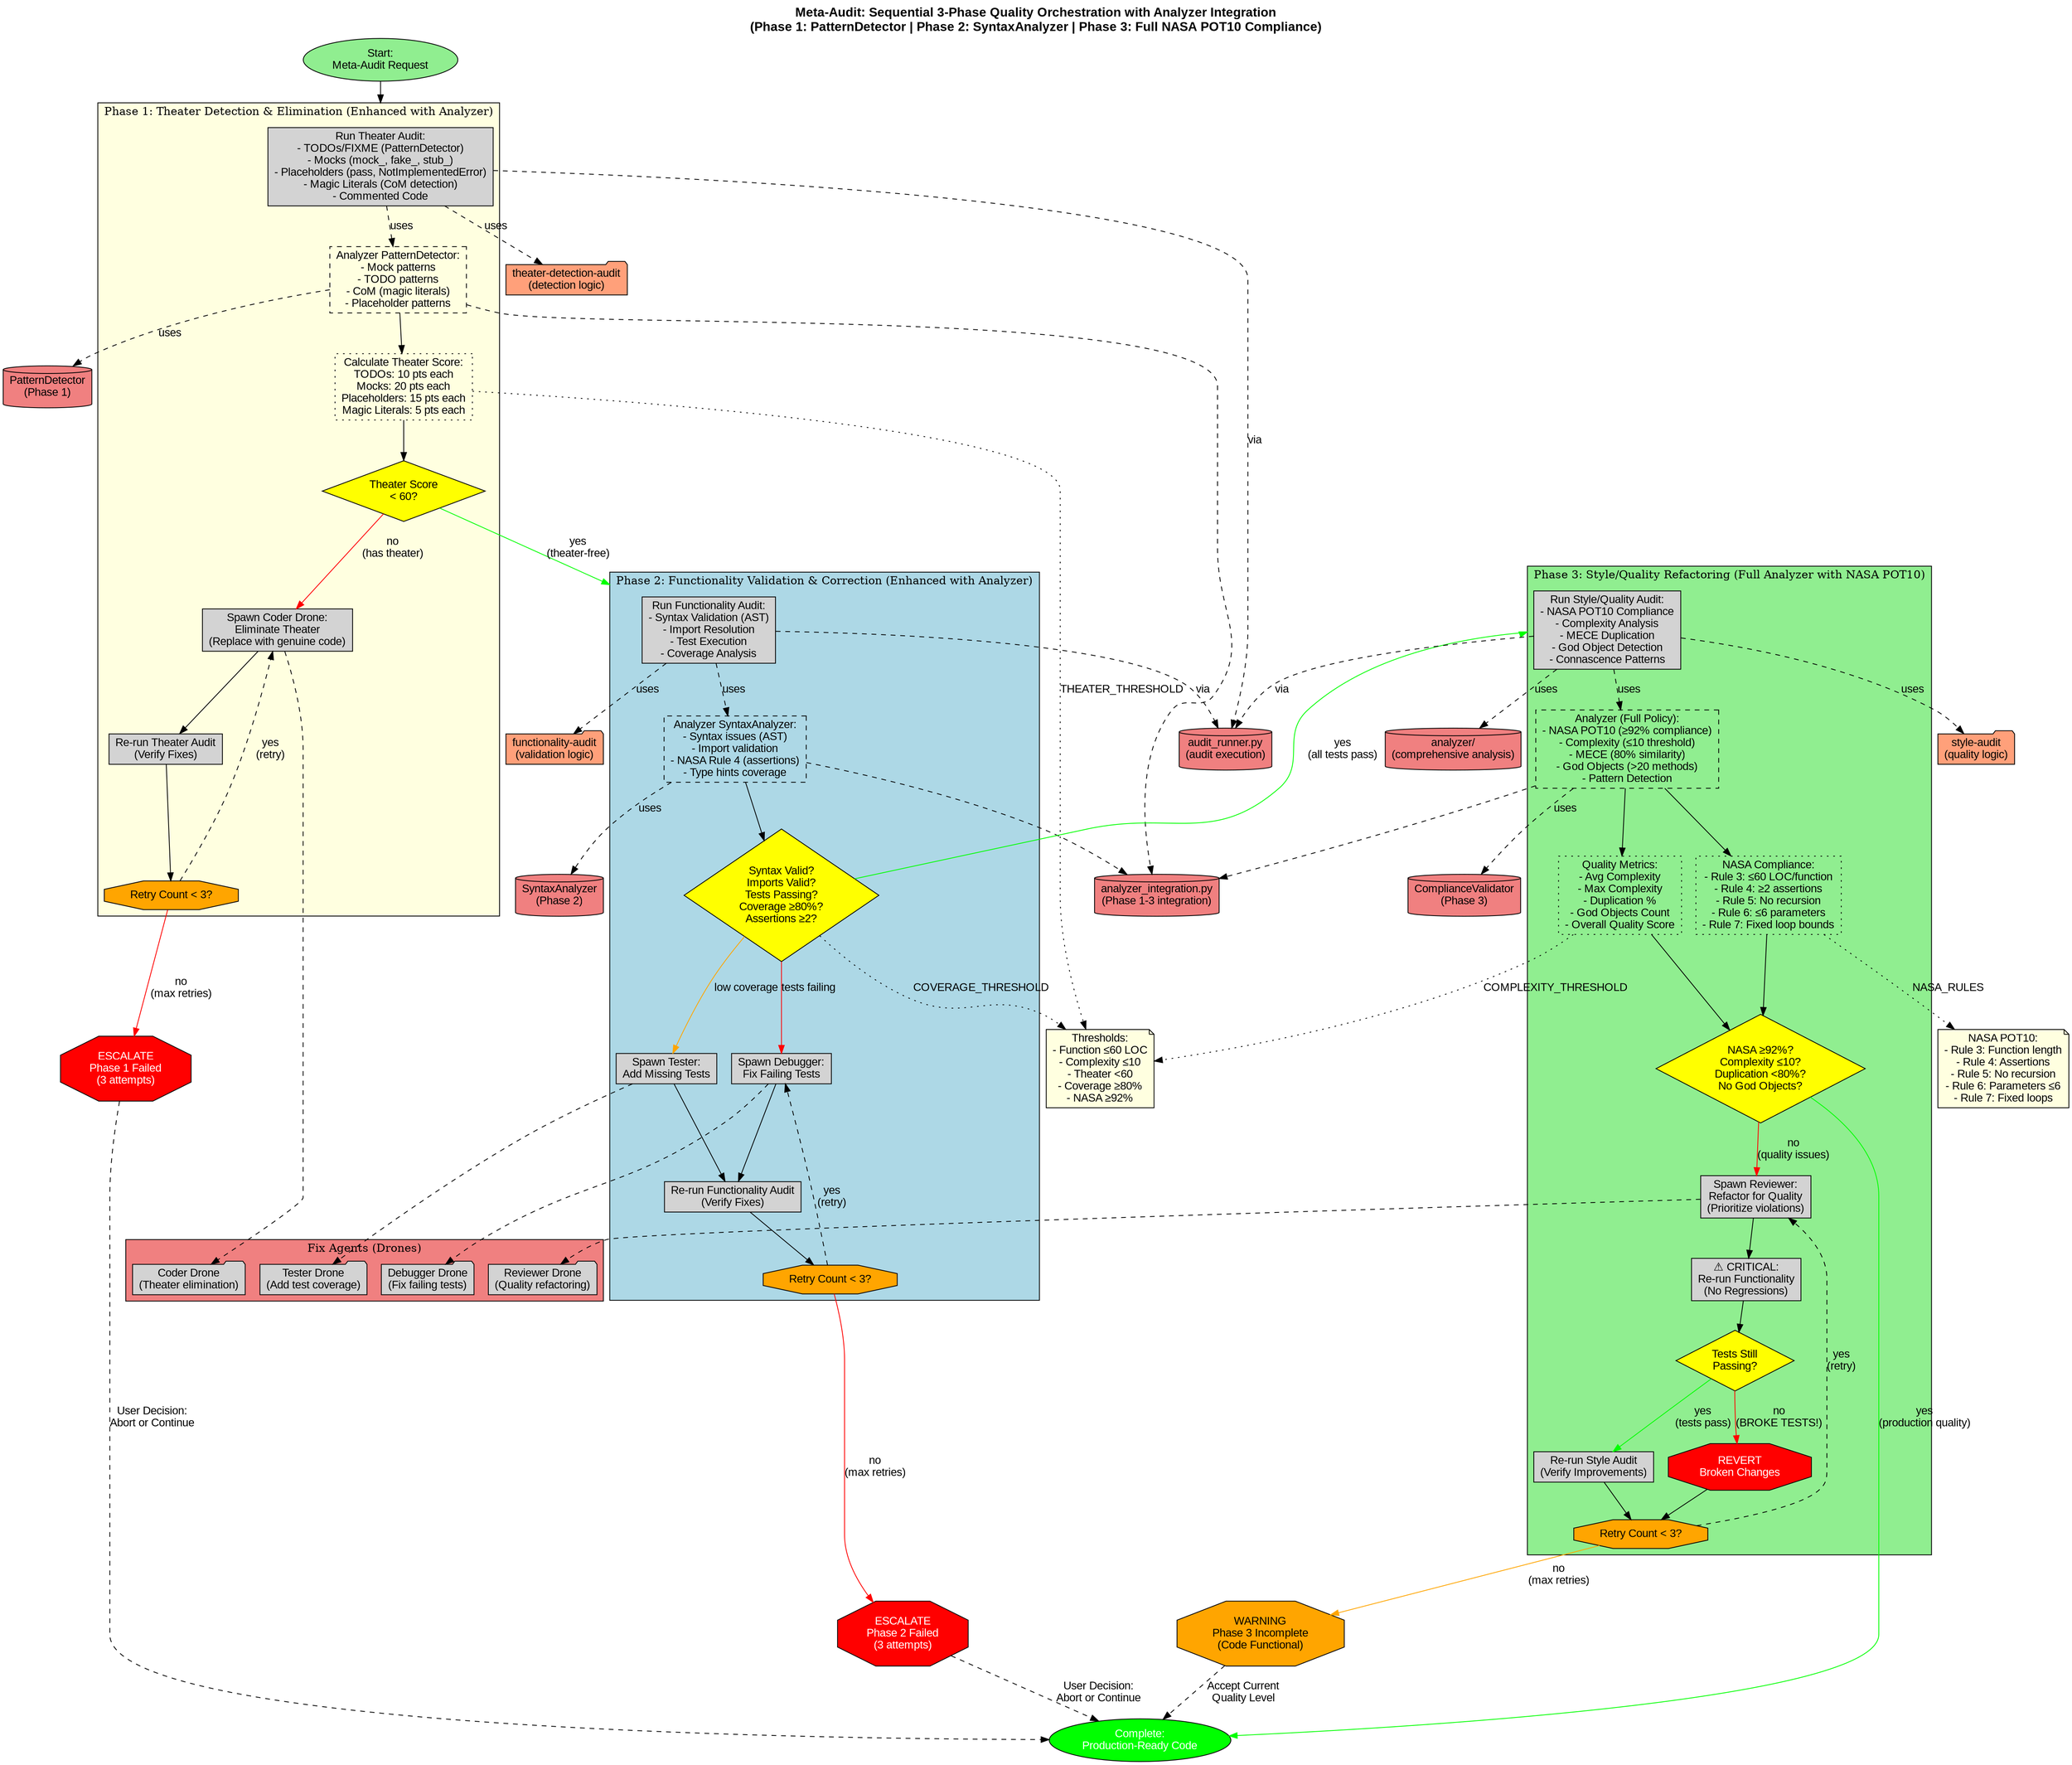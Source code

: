 digraph MetaAudit {
    rankdir=TB;
    compound=true;
    node [shape=box, style=filled, fontname="Arial"];
    edge [fontname="Arial"];

    // Start and end
    start [shape=ellipse, label="Start:\nMeta-Audit Request", fillcolor=lightgreen];
    end [shape=ellipse, label="Complete:\nProduction-Ready Code", fillcolor=green, fontcolor=white];

    // PHASE 1: Theater Detection & Elimination (Enhanced with PatternDetector)
    subgraph cluster_phase1 {
        label="Phase 1: Theater Detection & Elimination (Enhanced with Analyzer)";
        fillcolor=lightyellow;
        style=filled;

        p1_audit [label="Run Theater Audit:\n- TODOs/FIXME (PatternDetector)\n- Mocks (mock_, fake_, stub_)\n- Placeholders (pass, NotImplementedError)\n- Magic Literals (CoM detection)\n- Commented Code"];
        p1_analyzer_patterns [label="Analyzer PatternDetector:\n- Mock patterns\n- TODO patterns\n- CoM (magic literals)\n- Placeholder patterns", fillcolor=lightyellow, style=dashed];
        p1_score [label="Calculate Theater Score:\nTODOs: 10 pts each\nMocks: 20 pts each\nPlaceholders: 15 pts each\nMagic Literals: 5 pts each", fillcolor=lightyellow, style=dotted];
        p1_decision [shape=diamond, label="Theater Score\n< 60?", fillcolor=yellow];
        p1_spawn [label="Spawn Coder Drone:\nEliminate Theater\n(Replace with genuine code)"];
        p1_verify [label="Re-run Theater Audit\n(Verify Fixes)"];
        p1_retry [shape=octagon, label="Retry Count < 3?", fillcolor=orange];

        p1_audit -> p1_analyzer_patterns [style=dashed, label="uses"];
        p1_analyzer_patterns -> p1_score;
        p1_score -> p1_decision;
        p1_decision -> p1_spawn [label="no\n(has theater)", color=red];
        p1_spawn -> p1_verify;
        p1_verify -> p1_retry;
        p1_retry -> p1_spawn [label="yes\n(retry)", style=dashed];
    }

    // PHASE 2: Functionality Validation & Correction (Enhanced with SyntaxAnalyzer)
    subgraph cluster_phase2 {
        label="Phase 2: Functionality Validation & Correction (Enhanced with Analyzer)";
        fillcolor=lightblue;
        style=filled;

        p2_audit [label="Run Functionality Audit:\n- Syntax Validation (AST)\n- Import Resolution\n- Test Execution\n- Coverage Analysis"];
        p2_analyzer_syntax [label="Analyzer SyntaxAnalyzer:\n- Syntax issues (AST)\n- Import validation\n- NASA Rule 4 (assertions)\n- Type hints coverage", fillcolor=lightblue, style=dashed];
        p2_decision [shape=diamond, label="Syntax Valid?\nImports Valid?\nTests Passing?\nCoverage ≥80%?\nAssertions ≥2?", fillcolor=yellow];
        p2_spawn_debugger [label="Spawn Debugger:\nFix Failing Tests"];
        p2_spawn_tester [label="Spawn Tester:\nAdd Missing Tests"];
        p2_verify [label="Re-run Functionality Audit\n(Verify Fixes)"];
        p2_retry [shape=octagon, label="Retry Count < 3?", fillcolor=orange];

        p2_audit -> p2_analyzer_syntax [style=dashed, label="uses"];
        p2_analyzer_syntax -> p2_decision;
        p2_decision -> p2_spawn_debugger [label="tests failing", color=red];
        p2_decision -> p2_spawn_tester [label="low coverage", color=orange];
        p2_spawn_debugger -> p2_verify;
        p2_spawn_tester -> p2_verify;
        p2_verify -> p2_retry;
        p2_retry -> p2_spawn_debugger [label="yes\n(retry)", style=dashed];
    }

    // PHASE 3: Style/Quality Refactoring (Full Analyzer Integration)
    subgraph cluster_phase3 {
        label="Phase 3: Style/Quality Refactoring (Full Analyzer with NASA POT10)";
        fillcolor=lightgreen;
        style=filled;

        p3_audit [label="Run Style/Quality Audit:\n- NASA POT10 Compliance\n- Complexity Analysis\n- MECE Duplication\n- God Object Detection\n- Connascence Patterns"];
        p3_analyzer_full [label="Analyzer (Full Policy):\n- NASA POT10 (≥92% compliance)\n- Complexity (≤10 threshold)\n- MECE (80% similarity)\n- God Objects (>20 methods)\n- Pattern Detection", fillcolor=lightgreen, style=dashed];
        p3_nasa_check [label="NASA Compliance:\n- Rule 3: ≤60 LOC/function\n- Rule 4: ≥2 assertions\n- Rule 5: No recursion\n- Rule 6: ≤6 parameters\n- Rule 7: Fixed loop bounds", fillcolor=lightgreen, style=dotted];
        p3_quality_metrics [label="Quality Metrics:\n- Avg Complexity\n- Max Complexity\n- Duplication %\n- God Objects Count\n- Overall Quality Score", fillcolor=lightgreen, style=dotted];
        p3_decision [shape=diamond, label="NASA ≥92%?\nComplexity ≤10?\nDuplication <80%?\nNo God Objects?", fillcolor=yellow];
        p3_spawn [label="Spawn Reviewer:\nRefactor for Quality\n(Prioritize violations)"];
        p3_regression [label="⚠️ CRITICAL:\nRe-run Functionality\n(No Regressions)"];
        p3_regression_check [shape=diamond, label="Tests Still\nPassing?", fillcolor=yellow];
        p3_revert [shape=octagon, label="REVERT\nBroken Changes", fillcolor=red, fontcolor=white];
        p3_verify [label="Re-run Style Audit\n(Verify Improvements)"];
        p3_retry [shape=octagon, label="Retry Count < 3?", fillcolor=orange];

        p3_audit -> p3_analyzer_full [style=dashed, label="uses"];
        p3_analyzer_full -> p3_nasa_check;
        p3_analyzer_full -> p3_quality_metrics;
        p3_nasa_check -> p3_decision;
        p3_quality_metrics -> p3_decision;
        p3_decision -> p3_spawn [label="no\n(quality issues)", color=red];
        p3_spawn -> p3_regression;
        p3_regression -> p3_regression_check;
        p3_regression_check -> p3_revert [label="no\n(BROKE TESTS!)", color=red];
        p3_revert -> p3_retry;
        p3_regression_check -> p3_verify [label="yes\n(tests pass)", color=green];
        p3_verify -> p3_retry;
        p3_retry -> p3_spawn [label="yes\n(retry)", style=dashed];
    }

    // Phase transitions
    start -> p1_audit [lhead=cluster_phase1];
    p1_decision -> p2_audit [lhead=cluster_phase2, label="yes\n(theater-free)", color=green];
    p2_decision -> p3_audit [lhead=cluster_phase3, label="yes\n(all tests pass)", color=green];
    p3_decision -> end [label="yes\n(production quality)", color=green];

    // Escalations
    escalate1 [shape=octagon, label="ESCALATE\nPhase 1 Failed\n(3 attempts)", fillcolor=red, fontcolor=white];
    escalate2 [shape=octagon, label="ESCALATE\nPhase 2 Failed\n(3 attempts)", fillcolor=red, fontcolor=white];
    escalate3 [shape=octagon, label="WARNING\nPhase 3 Incomplete\n(Code Functional)", fillcolor=orange];

    p1_retry -> escalate1 [label="no\n(max retries)", color=red];
    p2_retry -> escalate2 [label="no\n(max retries)", color=red];
    p3_retry -> escalate3 [label="no\n(max retries)", color=orange];

    escalate1 -> end [label="User Decision:\nAbort or Continue", style=dashed];
    escalate2 -> end [label="User Decision:\nAbort or Continue", style=dashed];
    escalate3 -> end [label="Accept Current\nQuality Level", style=dashed];

    // External tool references
    theater_skill [shape=folder, label="theater-detection-audit\n(detection logic)", fillcolor=lightsalmon];
    func_skill [shape=folder, label="functionality-audit\n(validation logic)", fillcolor=lightsalmon];
    style_skill [shape=folder, label="style-audit\n(quality logic)", fillcolor=lightsalmon];
    analyzer [shape=cylinder, label="analyzer/\n(comprehensive analysis)", fillcolor=lightcoral];
    audit_runner [shape=cylinder, label="audit_runner.py\n(audit execution)", fillcolor=lightcoral];
    analyzer_integration [shape=cylinder, label="analyzer_integration.py\n(Phase 1-3 integration)", fillcolor=lightcoral];

    // Analyzer engines
    pattern_detector [shape=cylinder, label="PatternDetector\n(Phase 1)", fillcolor=lightcoral];
    syntax_analyzer [shape=cylinder, label="SyntaxAnalyzer\n(Phase 2)", fillcolor=lightcoral];
    compliance_validator [shape=cylinder, label="ComplianceValidator\n(Phase 3)", fillcolor=lightcoral];

    // Analyzer constants
    thresholds [shape=note, label="Thresholds:\n- Function ≤60 LOC\n- Complexity ≤10\n- Theater <60\n- Coverage ≥80%\n- NASA ≥92%", fillcolor=lightyellow];
    nasa_rules [shape=note, label="NASA POT10:\n- Rule 3: Function length\n- Rule 4: Assertions\n- Rule 5: No recursion\n- Rule 6: Parameters ≤6\n- Rule 7: Fixed loops", fillcolor=lightyellow];

    p1_audit -> theater_skill [style=dashed, label="uses"];
    p2_audit -> func_skill [style=dashed, label="uses"];
    p3_audit -> style_skill [style=dashed, label="uses"];
    p3_audit -> analyzer [style=dashed, label="uses"];
    p1_audit -> audit_runner [style=dashed, label="via"];
    p2_audit -> audit_runner [style=dashed, label="via"];
    p3_audit -> audit_runner [style=dashed, label="via"];

    // Analyzer integration references
    p1_analyzer_patterns -> analyzer_integration [style=dashed];
    p2_analyzer_syntax -> analyzer_integration [style=dashed];
    p3_analyzer_full -> analyzer_integration [style=dashed];

    p1_analyzer_patterns -> pattern_detector [style=dashed, label="uses"];
    p2_analyzer_syntax -> syntax_analyzer [style=dashed, label="uses"];
    p3_analyzer_full -> compliance_validator [style=dashed, label="uses"];

    p1_score -> thresholds [style=dotted, label="THEATER_THRESHOLD"];
    p2_decision -> thresholds [style=dotted, label="COVERAGE_THRESHOLD"];
    p3_nasa_check -> nasa_rules [style=dotted, label="NASA_RULES"];
    p3_quality_metrics -> thresholds [style=dotted, label="COMPLEXITY_THRESHOLD"];

    // Fix agents
    subgraph cluster_agents {
        label="Fix Agents (Drones)";
        fillcolor=lightcoral;
        style=filled;

        agent_coder [shape=folder, label="Coder Drone\n(Theater elimination)"];
        agent_debugger [shape=folder, label="Debugger Drone\n(Fix failing tests)"];
        agent_tester [shape=folder, label="Tester Drone\n(Add test coverage)"];
        agent_reviewer [shape=folder, label="Reviewer Drone\n(Quality refactoring)"];
    }

    p1_spawn -> agent_coder [style=dashed];
    p2_spawn_debugger -> agent_debugger [style=dashed];
    p2_spawn_tester -> agent_tester [style=dashed];
    p3_spawn -> agent_reviewer [style=dashed];

    labelloc="t";
    label="Meta-Audit: Sequential 3-Phase Quality Orchestration with Analyzer Integration\n(Phase 1: PatternDetector | Phase 2: SyntaxAnalyzer | Phase 3: Full NASA POT10 Compliance)";
    fontsize=16;
    fontname="Arial Bold";
}

